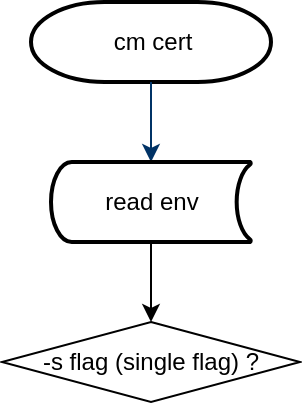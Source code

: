 <mxfile version="21.6.8" type="device">
  <diagram id="6a731a19-8d31-9384-78a2-239565b7b9f0" name="Page-1">
    <mxGraphModel dx="1139" dy="529" grid="1" gridSize="10" guides="1" tooltips="1" connect="1" arrows="1" fold="1" page="1" pageScale="1" pageWidth="1100" pageHeight="850" background="none" math="0" shadow="0">
      <root>
        <mxCell id="0" />
        <mxCell id="1" parent="0" />
        <mxCell id="2" value="cm cert" style="shape=mxgraph.flowchart.terminator;strokeWidth=2;gradientColor=none;gradientDirection=north;fontStyle=0;html=1;" parent="1" vertex="1">
          <mxGeometry x="49.5" y="40" width="120" height="40" as="geometry" />
        </mxCell>
        <mxCell id="7" style="fontStyle=1;strokeColor=#003366;strokeWidth=1;html=1;exitX=0.5;exitY=1;exitDx=0;exitDy=0;exitPerimeter=0;" parent="1" source="2" edge="1">
          <mxGeometry relative="1" as="geometry">
            <mxPoint x="109.5" y="90" as="sourcePoint" />
            <mxPoint x="109.5" y="120" as="targetPoint" />
          </mxGeometry>
        </mxCell>
        <mxCell id="_VchCJwynzYTGbJKtL-f-55" value="-s flag (single flag) ?" style="rhombus;whiteSpace=wrap;html=1;" parent="1" vertex="1">
          <mxGeometry x="35" y="200" width="149" height="40" as="geometry" />
        </mxCell>
        <mxCell id="_VchCJwynzYTGbJKtL-f-61" value="" style="edgeStyle=orthogonalEdgeStyle;rounded=0;orthogonalLoop=1;jettySize=auto;html=1;" parent="1" source="_VchCJwynzYTGbJKtL-f-57" target="_VchCJwynzYTGbJKtL-f-55" edge="1">
          <mxGeometry relative="1" as="geometry" />
        </mxCell>
        <mxCell id="_VchCJwynzYTGbJKtL-f-57" value="read env" style="strokeWidth=2;html=1;shape=mxgraph.flowchart.stored_data;whiteSpace=wrap;" parent="1" vertex="1">
          <mxGeometry x="59.5" y="120" width="100" height="40" as="geometry" />
        </mxCell>
      </root>
    </mxGraphModel>
  </diagram>
</mxfile>
